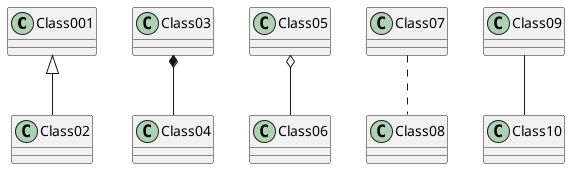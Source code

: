 @startuml
Class001 <|-- Class02
Class03 *-- Class04
Class05 o-- Class06
Class07 .. Class08
Class09 -- Class10
@enduml
